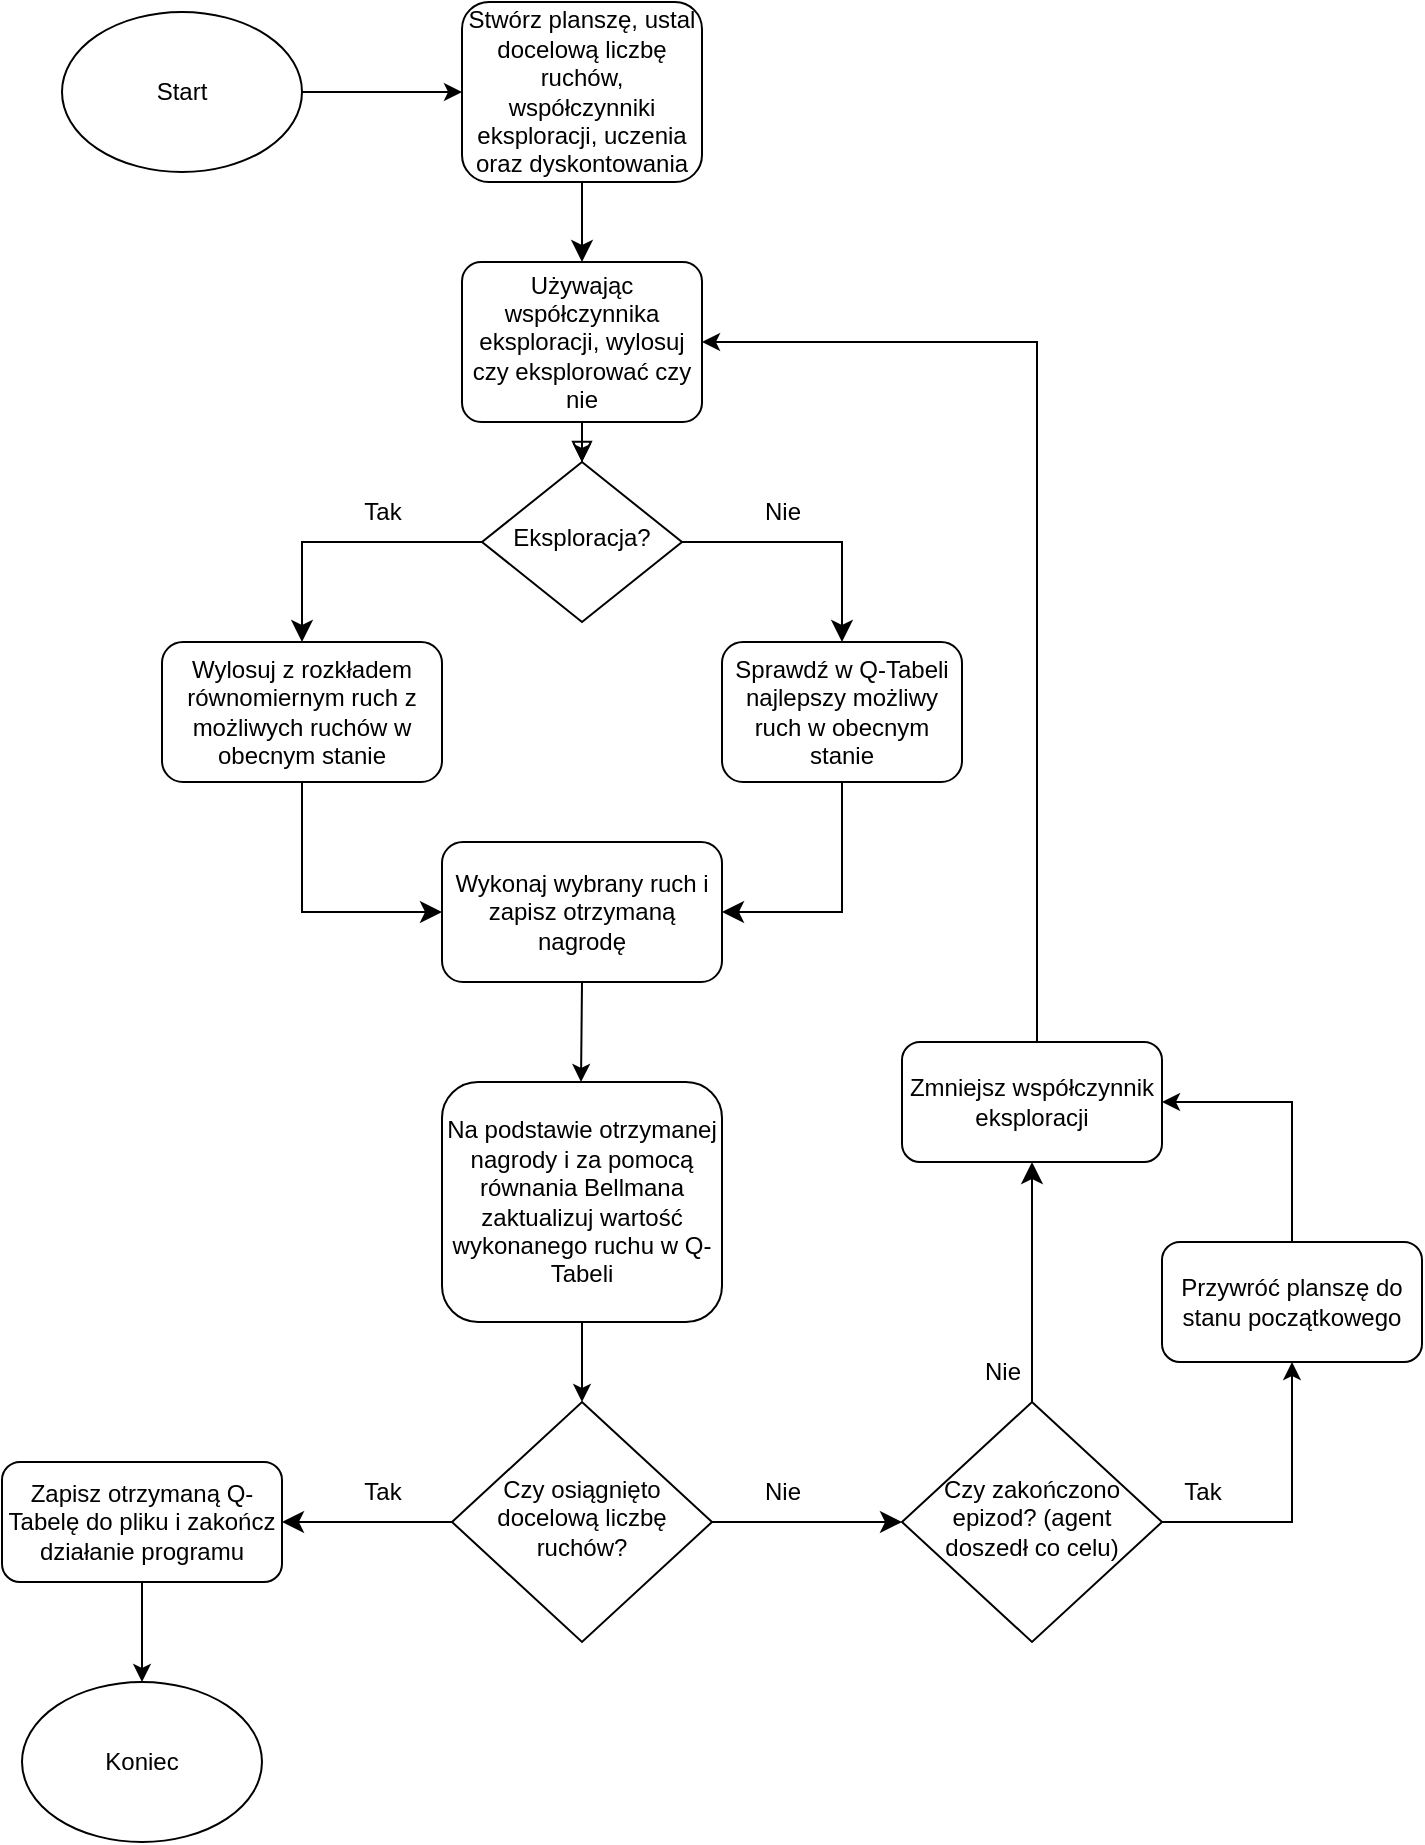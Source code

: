 <mxfile version="22.0.8" type="device">
  <diagram id="C5RBs43oDa-KdzZeNtuy" name="Page-1">
    <mxGraphModel dx="1434" dy="758" grid="1" gridSize="10" guides="1" tooltips="1" connect="1" arrows="1" fold="1" page="1" pageScale="1" pageWidth="827" pageHeight="1169" math="0" shadow="0">
      <root>
        <mxCell id="WIyWlLk6GJQsqaUBKTNV-0" />
        <mxCell id="WIyWlLk6GJQsqaUBKTNV-1" parent="WIyWlLk6GJQsqaUBKTNV-0" />
        <mxCell id="WIyWlLk6GJQsqaUBKTNV-2" value="" style="rounded=0;html=1;jettySize=auto;orthogonalLoop=1;fontSize=11;endArrow=classic;endFill=1;endSize=8;strokeWidth=1;shadow=0;labelBackgroundColor=none;edgeStyle=orthogonalEdgeStyle;" parent="WIyWlLk6GJQsqaUBKTNV-1" source="WIyWlLk6GJQsqaUBKTNV-3" edge="1">
          <mxGeometry relative="1" as="geometry">
            <mxPoint x="380" y="160" as="targetPoint" />
          </mxGeometry>
        </mxCell>
        <mxCell id="WIyWlLk6GJQsqaUBKTNV-3" value="Stwórz planszę, ustal docelową liczbę ruchów, współczynniki eksploracji, uczenia oraz dyskontowania" style="rounded=1;whiteSpace=wrap;html=1;fontSize=12;glass=0;strokeWidth=1;shadow=0;" parent="WIyWlLk6GJQsqaUBKTNV-1" vertex="1">
          <mxGeometry x="320" y="30" width="120" height="90" as="geometry" />
        </mxCell>
        <mxCell id="WIyWlLk6GJQsqaUBKTNV-4" value="Yes" style="rounded=0;html=1;jettySize=auto;orthogonalLoop=1;fontSize=11;endArrow=block;endFill=0;endSize=8;strokeWidth=1;shadow=0;labelBackgroundColor=none;edgeStyle=orthogonalEdgeStyle;exitX=0.5;exitY=1;exitDx=0;exitDy=0;" parent="WIyWlLk6GJQsqaUBKTNV-1" source="-zIOnFv0nvjdf7sjxJuv-3" target="WIyWlLk6GJQsqaUBKTNV-10" edge="1">
          <mxGeometry x="-1" y="32" relative="1" as="geometry">
            <mxPoint x="-2" y="-9" as="offset" />
            <mxPoint x="380.034" y="279.97" as="sourcePoint" />
          </mxGeometry>
        </mxCell>
        <mxCell id="WIyWlLk6GJQsqaUBKTNV-8" value="" style="rounded=0;html=1;jettySize=auto;orthogonalLoop=1;fontSize=11;endArrow=classic;endFill=1;endSize=8;strokeWidth=1;shadow=0;labelBackgroundColor=none;edgeStyle=orthogonalEdgeStyle;" parent="WIyWlLk6GJQsqaUBKTNV-1" source="WIyWlLk6GJQsqaUBKTNV-10" target="WIyWlLk6GJQsqaUBKTNV-11" edge="1">
          <mxGeometry x="-0.428" y="-10" relative="1" as="geometry">
            <mxPoint as="offset" />
          </mxGeometry>
        </mxCell>
        <mxCell id="WIyWlLk6GJQsqaUBKTNV-9" value="" style="edgeStyle=orthogonalEdgeStyle;rounded=0;html=1;jettySize=auto;orthogonalLoop=1;fontSize=11;endArrow=classic;endFill=1;endSize=8;strokeWidth=1;shadow=0;labelBackgroundColor=none;" parent="WIyWlLk6GJQsqaUBKTNV-1" source="WIyWlLk6GJQsqaUBKTNV-10" target="WIyWlLk6GJQsqaUBKTNV-12" edge="1">
          <mxGeometry x="-0.374" y="10" relative="1" as="geometry">
            <mxPoint as="offset" />
          </mxGeometry>
        </mxCell>
        <mxCell id="WIyWlLk6GJQsqaUBKTNV-10" value="Eksploracja?" style="rhombus;whiteSpace=wrap;html=1;shadow=0;fontFamily=Helvetica;fontSize=12;align=center;strokeWidth=1;spacing=6;spacingTop=-4;" parent="WIyWlLk6GJQsqaUBKTNV-1" vertex="1">
          <mxGeometry x="330" y="260" width="100" height="80" as="geometry" />
        </mxCell>
        <mxCell id="WIyWlLk6GJQsqaUBKTNV-11" value="Wylosuj z rozkładem równomiernym ruch z możliwych ruchów w obecnym stanie" style="rounded=1;whiteSpace=wrap;html=1;fontSize=12;glass=0;strokeWidth=1;shadow=0;" parent="WIyWlLk6GJQsqaUBKTNV-1" vertex="1">
          <mxGeometry x="170" y="350" width="140" height="70" as="geometry" />
        </mxCell>
        <mxCell id="WIyWlLk6GJQsqaUBKTNV-12" value="Sprawdź w Q-Tabeli najlepszy możliwy ruch w obecnym stanie" style="rounded=1;whiteSpace=wrap;html=1;fontSize=12;glass=0;strokeWidth=1;shadow=0;" parent="WIyWlLk6GJQsqaUBKTNV-1" vertex="1">
          <mxGeometry x="450" y="350" width="120" height="70" as="geometry" />
        </mxCell>
        <mxCell id="-zIOnFv0nvjdf7sjxJuv-4" value="" style="edgeStyle=orthogonalEdgeStyle;rounded=0;orthogonalLoop=1;jettySize=auto;html=1;" parent="WIyWlLk6GJQsqaUBKTNV-1" source="-zIOnFv0nvjdf7sjxJuv-3" target="WIyWlLk6GJQsqaUBKTNV-10" edge="1">
          <mxGeometry relative="1" as="geometry" />
        </mxCell>
        <mxCell id="-zIOnFv0nvjdf7sjxJuv-3" value="Używając współczynnika eksploracji, wylosuj czy eksplorować czy nie" style="rounded=1;whiteSpace=wrap;html=1;fontSize=12;glass=0;strokeWidth=1;shadow=0;arcSize=12;" parent="WIyWlLk6GJQsqaUBKTNV-1" vertex="1">
          <mxGeometry x="320" y="160" width="120" height="80" as="geometry" />
        </mxCell>
        <mxCell id="-zIOnFv0nvjdf7sjxJuv-5" value="Wykonaj wybrany ruch i zapisz otrzymaną nagrodę" style="rounded=1;whiteSpace=wrap;html=1;fontSize=12;glass=0;strokeWidth=1;shadow=0;" parent="WIyWlLk6GJQsqaUBKTNV-1" vertex="1">
          <mxGeometry x="310" y="450" width="140" height="70" as="geometry" />
        </mxCell>
        <mxCell id="-zIOnFv0nvjdf7sjxJuv-6" value="" style="rounded=0;html=1;jettySize=auto;orthogonalLoop=1;fontSize=11;endArrow=classic;endFill=1;endSize=8;strokeWidth=1;shadow=0;labelBackgroundColor=none;edgeStyle=orthogonalEdgeStyle;exitX=0.5;exitY=1;exitDx=0;exitDy=0;entryX=0;entryY=0.5;entryDx=0;entryDy=0;" parent="WIyWlLk6GJQsqaUBKTNV-1" source="WIyWlLk6GJQsqaUBKTNV-11" target="-zIOnFv0nvjdf7sjxJuv-5" edge="1">
          <mxGeometry x="-0.407" y="-10" relative="1" as="geometry">
            <mxPoint as="offset" />
            <mxPoint x="260" y="480" as="sourcePoint" />
            <mxPoint x="170" y="530" as="targetPoint" />
          </mxGeometry>
        </mxCell>
        <mxCell id="-zIOnFv0nvjdf7sjxJuv-7" value="" style="rounded=0;html=1;jettySize=auto;orthogonalLoop=1;fontSize=11;endArrow=classic;endFill=1;endSize=8;strokeWidth=1;shadow=0;labelBackgroundColor=none;edgeStyle=orthogonalEdgeStyle;exitX=0.5;exitY=1;exitDx=0;exitDy=0;entryX=1;entryY=0.5;entryDx=0;entryDy=0;" parent="WIyWlLk6GJQsqaUBKTNV-1" source="WIyWlLk6GJQsqaUBKTNV-12" target="-zIOnFv0nvjdf7sjxJuv-5" edge="1">
          <mxGeometry x="-0.407" y="-10" relative="1" as="geometry">
            <mxPoint as="offset" />
            <mxPoint x="474.74" y="460" as="sourcePoint" />
            <mxPoint x="544.74" y="525" as="targetPoint" />
          </mxGeometry>
        </mxCell>
        <mxCell id="-zIOnFv0nvjdf7sjxJuv-12" value="" style="edgeStyle=orthogonalEdgeStyle;rounded=0;orthogonalLoop=1;jettySize=auto;html=1;" parent="WIyWlLk6GJQsqaUBKTNV-1" source="-zIOnFv0nvjdf7sjxJuv-8" target="-zIOnFv0nvjdf7sjxJuv-11" edge="1">
          <mxGeometry relative="1" as="geometry" />
        </mxCell>
        <mxCell id="-zIOnFv0nvjdf7sjxJuv-8" value="Na podstawie otrzymanej nagrody i za pomocą równania Bellmana zaktualizuj wartość wykonanego ruchu w Q-Tabeli" style="rounded=1;whiteSpace=wrap;html=1;fontSize=12;glass=0;strokeWidth=1;shadow=0;" parent="WIyWlLk6GJQsqaUBKTNV-1" vertex="1">
          <mxGeometry x="310" y="570" width="140" height="120" as="geometry" />
        </mxCell>
        <mxCell id="-zIOnFv0nvjdf7sjxJuv-11" value="Czy osiągnięto docelową liczbę ruchów?" style="rhombus;whiteSpace=wrap;html=1;shadow=0;fontFamily=Helvetica;fontSize=12;align=center;strokeWidth=1;spacing=6;spacingTop=-4;" parent="WIyWlLk6GJQsqaUBKTNV-1" vertex="1">
          <mxGeometry x="315" y="730" width="130" height="120" as="geometry" />
        </mxCell>
        <mxCell id="-zIOnFv0nvjdf7sjxJuv-13" value="" style="rounded=0;html=1;jettySize=auto;orthogonalLoop=1;fontSize=11;endArrow=classic;endFill=1;endSize=8;strokeWidth=1;shadow=0;labelBackgroundColor=none;edgeStyle=orthogonalEdgeStyle;exitX=0;exitY=0.5;exitDx=0;exitDy=0;" parent="WIyWlLk6GJQsqaUBKTNV-1" source="-zIOnFv0nvjdf7sjxJuv-11" edge="1">
          <mxGeometry x="-0.407" y="-10" relative="1" as="geometry">
            <mxPoint as="offset" />
            <mxPoint x="170" y="810" as="sourcePoint" />
            <mxPoint x="230" y="790" as="targetPoint" />
          </mxGeometry>
        </mxCell>
        <mxCell id="-zIOnFv0nvjdf7sjxJuv-14" value="Tak" style="text;html=1;align=center;verticalAlign=middle;resizable=0;points=[];autosize=1;strokeColor=none;fillColor=none;" parent="WIyWlLk6GJQsqaUBKTNV-1" vertex="1">
          <mxGeometry x="260" y="760" width="40" height="30" as="geometry" />
        </mxCell>
        <mxCell id="-zIOnFv0nvjdf7sjxJuv-15" value="Tak" style="text;html=1;align=center;verticalAlign=middle;resizable=0;points=[];autosize=1;strokeColor=none;fillColor=none;" parent="WIyWlLk6GJQsqaUBKTNV-1" vertex="1">
          <mxGeometry x="260" y="270" width="40" height="30" as="geometry" />
        </mxCell>
        <mxCell id="-zIOnFv0nvjdf7sjxJuv-16" value="Nie" style="text;html=1;align=center;verticalAlign=middle;resizable=0;points=[];autosize=1;strokeColor=none;fillColor=none;" parent="WIyWlLk6GJQsqaUBKTNV-1" vertex="1">
          <mxGeometry x="460" y="270" width="40" height="30" as="geometry" />
        </mxCell>
        <mxCell id="-zIOnFv0nvjdf7sjxJuv-17" value="Nie" style="text;html=1;align=center;verticalAlign=middle;resizable=0;points=[];autosize=1;strokeColor=none;fillColor=none;" parent="WIyWlLk6GJQsqaUBKTNV-1" vertex="1">
          <mxGeometry x="460" y="760" width="40" height="30" as="geometry" />
        </mxCell>
        <mxCell id="-zIOnFv0nvjdf7sjxJuv-18" value="" style="rounded=0;html=1;jettySize=auto;orthogonalLoop=1;fontSize=11;endArrow=classic;endFill=1;endSize=8;strokeWidth=1;shadow=0;labelBackgroundColor=none;edgeStyle=orthogonalEdgeStyle;exitX=1;exitY=0.5;exitDx=0;exitDy=0;entryX=0;entryY=0.5;entryDx=0;entryDy=0;" parent="WIyWlLk6GJQsqaUBKTNV-1" source="-zIOnFv0nvjdf7sjxJuv-11" target="-zIOnFv0nvjdf7sjxJuv-20" edge="1">
          <mxGeometry x="-0.407" y="-10" relative="1" as="geometry">
            <mxPoint as="offset" />
            <mxPoint x="552.5" y="810" as="sourcePoint" />
            <mxPoint x="530" y="790" as="targetPoint" />
          </mxGeometry>
        </mxCell>
        <mxCell id="-zIOnFv0nvjdf7sjxJuv-28" value="" style="edgeStyle=orthogonalEdgeStyle;rounded=0;orthogonalLoop=1;jettySize=auto;html=1;" parent="WIyWlLk6GJQsqaUBKTNV-1" source="-zIOnFv0nvjdf7sjxJuv-19" target="-zIOnFv0nvjdf7sjxJuv-27" edge="1">
          <mxGeometry relative="1" as="geometry" />
        </mxCell>
        <mxCell id="-zIOnFv0nvjdf7sjxJuv-19" value="Zapisz otrzymaną Q-Tabelę do pliku i zakończ działanie programu" style="rounded=1;whiteSpace=wrap;html=1;fontSize=12;glass=0;strokeWidth=1;shadow=0;" parent="WIyWlLk6GJQsqaUBKTNV-1" vertex="1">
          <mxGeometry x="90" y="760" width="140" height="60" as="geometry" />
        </mxCell>
        <mxCell id="-zIOnFv0nvjdf7sjxJuv-22" value="" style="edgeStyle=orthogonalEdgeStyle;rounded=0;orthogonalLoop=1;jettySize=auto;html=1;exitX=1;exitY=0.5;exitDx=0;exitDy=0;" parent="WIyWlLk6GJQsqaUBKTNV-1" source="-zIOnFv0nvjdf7sjxJuv-20" target="-zIOnFv0nvjdf7sjxJuv-21" edge="1">
          <mxGeometry relative="1" as="geometry" />
        </mxCell>
        <mxCell id="-zIOnFv0nvjdf7sjxJuv-20" value="Czy zakończono epizod? (agent doszedł co celu)" style="rhombus;whiteSpace=wrap;html=1;shadow=0;fontFamily=Helvetica;fontSize=12;align=center;strokeWidth=1;spacing=6;spacingTop=-4;" parent="WIyWlLk6GJQsqaUBKTNV-1" vertex="1">
          <mxGeometry x="540" y="730" width="130" height="120" as="geometry" />
        </mxCell>
        <mxCell id="-zIOnFv0nvjdf7sjxJuv-21" value="Przywróć planszę do stanu początkowego" style="rounded=1;whiteSpace=wrap;html=1;fontSize=12;glass=0;strokeWidth=1;shadow=0;" parent="WIyWlLk6GJQsqaUBKTNV-1" vertex="1">
          <mxGeometry x="670" y="650" width="130" height="60" as="geometry" />
        </mxCell>
        <mxCell id="-zIOnFv0nvjdf7sjxJuv-23" value="Tak" style="text;html=1;align=center;verticalAlign=middle;resizable=0;points=[];autosize=1;strokeColor=none;fillColor=none;" parent="WIyWlLk6GJQsqaUBKTNV-1" vertex="1">
          <mxGeometry x="670" y="760" width="40" height="30" as="geometry" />
        </mxCell>
        <mxCell id="-zIOnFv0nvjdf7sjxJuv-24" value="" style="rounded=0;html=1;jettySize=auto;orthogonalLoop=1;fontSize=11;endArrow=classic;endFill=1;endSize=8;strokeWidth=1;shadow=0;labelBackgroundColor=none;edgeStyle=orthogonalEdgeStyle;exitX=0.5;exitY=0;exitDx=0;exitDy=0;" parent="WIyWlLk6GJQsqaUBKTNV-1" source="-zIOnFv0nvjdf7sjxJuv-20" edge="1">
          <mxGeometry x="-0.407" y="-10" relative="1" as="geometry">
            <mxPoint as="offset" />
            <mxPoint x="500" y="629.66" as="sourcePoint" />
            <mxPoint x="605" y="610" as="targetPoint" />
            <Array as="points">
              <mxPoint x="605" y="650" />
              <mxPoint x="605" y="650" />
            </Array>
          </mxGeometry>
        </mxCell>
        <mxCell id="-zIOnFv0nvjdf7sjxJuv-26" value="Nie" style="text;html=1;align=center;verticalAlign=middle;resizable=0;points=[];autosize=1;strokeColor=none;fillColor=none;" parent="WIyWlLk6GJQsqaUBKTNV-1" vertex="1">
          <mxGeometry x="570" y="700" width="40" height="30" as="geometry" />
        </mxCell>
        <mxCell id="-zIOnFv0nvjdf7sjxJuv-27" value="Koniec" style="ellipse;whiteSpace=wrap;html=1;" parent="WIyWlLk6GJQsqaUBKTNV-1" vertex="1">
          <mxGeometry x="100" y="870" width="120" height="80" as="geometry" />
        </mxCell>
        <mxCell id="-zIOnFv0nvjdf7sjxJuv-30" value="" style="edgeStyle=orthogonalEdgeStyle;rounded=0;orthogonalLoop=1;jettySize=auto;html=1;" parent="WIyWlLk6GJQsqaUBKTNV-1" source="-zIOnFv0nvjdf7sjxJuv-29" target="WIyWlLk6GJQsqaUBKTNV-3" edge="1">
          <mxGeometry relative="1" as="geometry" />
        </mxCell>
        <mxCell id="-zIOnFv0nvjdf7sjxJuv-29" value="Start" style="ellipse;whiteSpace=wrap;html=1;" parent="WIyWlLk6GJQsqaUBKTNV-1" vertex="1">
          <mxGeometry x="120" y="35" width="120" height="80" as="geometry" />
        </mxCell>
        <mxCell id="-zIOnFv0nvjdf7sjxJuv-31" value="" style="edgeStyle=orthogonalEdgeStyle;rounded=0;orthogonalLoop=1;jettySize=auto;html=1;exitX=0.5;exitY=0;exitDx=0;exitDy=0;entryX=1;entryY=0.5;entryDx=0;entryDy=0;" parent="WIyWlLk6GJQsqaUBKTNV-1" source="-zIOnFv0nvjdf7sjxJuv-21" edge="1" target="snjNQ_89YogkuVip0hkB-0">
          <mxGeometry relative="1" as="geometry">
            <mxPoint x="777.5" y="610" as="sourcePoint" />
            <mxPoint x="692.5" y="555" as="targetPoint" />
          </mxGeometry>
        </mxCell>
        <mxCell id="snjNQ_89YogkuVip0hkB-0" value="Zmniejsz współczynnik eksploracji" style="rounded=1;whiteSpace=wrap;html=1;fontSize=12;glass=0;strokeWidth=1;shadow=0;" vertex="1" parent="WIyWlLk6GJQsqaUBKTNV-1">
          <mxGeometry x="540" y="550" width="130" height="60" as="geometry" />
        </mxCell>
        <mxCell id="snjNQ_89YogkuVip0hkB-1" value="" style="edgeStyle=orthogonalEdgeStyle;rounded=0;orthogonalLoop=1;jettySize=auto;html=1;exitX=0.5;exitY=0;exitDx=0;exitDy=0;entryX=1;entryY=0.5;entryDx=0;entryDy=0;" edge="1" parent="WIyWlLk6GJQsqaUBKTNV-1" target="-zIOnFv0nvjdf7sjxJuv-3">
          <mxGeometry relative="1" as="geometry">
            <mxPoint x="607.5" y="550" as="sourcePoint" />
            <mxPoint x="602.5" y="180" as="targetPoint" />
            <Array as="points">
              <mxPoint x="608" y="200" />
            </Array>
          </mxGeometry>
        </mxCell>
        <mxCell id="snjNQ_89YogkuVip0hkB-3" value="" style="edgeStyle=orthogonalEdgeStyle;rounded=0;orthogonalLoop=1;jettySize=auto;html=1;exitX=0.5;exitY=1;exitDx=0;exitDy=0;" edge="1" parent="WIyWlLk6GJQsqaUBKTNV-1" source="-zIOnFv0nvjdf7sjxJuv-5">
          <mxGeometry relative="1" as="geometry">
            <mxPoint x="379.5" y="530" as="sourcePoint" />
            <mxPoint x="379.5" y="570" as="targetPoint" />
          </mxGeometry>
        </mxCell>
      </root>
    </mxGraphModel>
  </diagram>
</mxfile>
